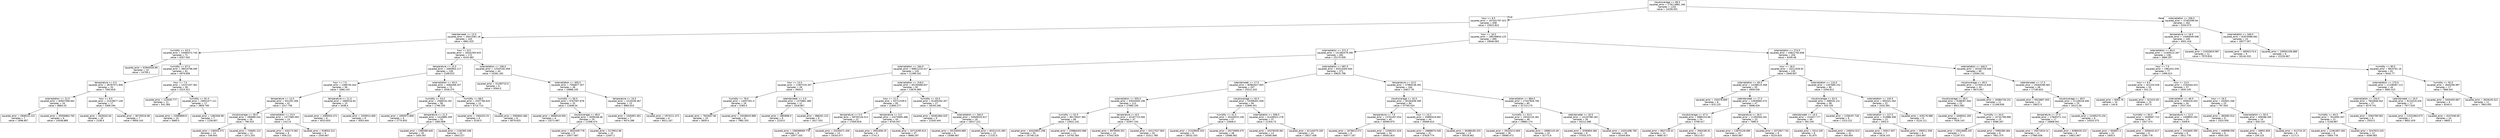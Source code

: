 digraph Tree {
node [shape=box, fontname="helvetica"] ;
edge [fontname="helvetica"] ;
0 [label="cloudcoverage <= 89.5\nsquared_error = 179113881.166\nsamples = 1102\nvalue = 14256.001"] ;
1 [label="hour <= 9.5\nsquared_error = 187541797.023\nsamples = 938\nvalue = 15815.824"] ;
0 -> 1 [labeldistance=2.5, labelangle=45, headlabel="True"] ;
3 [label="calendarweek <= 13.5\nsquared_error = 29413361.16\nsamples = 243\nvalue = 4861.025"] ;
1 -> 3 ;
43 [label="humidity <= 43.5\nsquared_error = 53095472.745\nsamples = 71\nvalue = 6357.042"] ;
3 -> 43 ;
47 [label="squared_error = 62944544.89\nsamples = 10\nvalue = 14759.1"] ;
43 -> 47 ;
48 [label="humidity <= 67.5\nsquared_error = 38010796.095\nsamples = 61\nvalue = 4979.656"] ;
43 -> 48 ;
49 [label="temperature <= 0.5\nsquared_error = 48787071.906\nsamples = 33\nvalue = 7063.818"] ;
48 -> 49 ;
73 [label="solarradiation <= 22.5\nsquared_error = 60947499.062\nsamples = 16\nvalue = 8864.25"] ;
49 -> 73 ;
75 [label="squared_error = 2908310.122\nsamples = 7\nvalue = 1696.857"] ;
73 -> 75 ;
76 [label="squared_error = 35056864.765\nsamples = 9\nvalue = 14438.889"] ;
73 -> 76 ;
74 [label="hour <= 8.5\nsquared_error = 31419677.149\nsamples = 17\nvalue = 5369.294"] ;
49 -> 74 ;
77 [label="squared_error = 2626542.64\nsamples = 10\nvalue = 2156.4"] ;
74 -> 77 ;
78 [label="squared_error = 36739316.98\nsamples = 7\nvalue = 9959.143"] ;
74 -> 78 ;
50 [label="hour <= 7.5\nsquared_error = 14157207.361\nsamples = 28\nvalue = 2523.321"] ;
48 -> 50 ;
87 [label="squared_error = 123430.777\nsamples = 11\nvalue = 541.364"] ;
50 -> 87 ;
88 [label="humidity <= 91.0\nsquared_error = 19051477.121\nsamples = 17\nvalue = 3805.765"] ;
50 -> 88 ;
89 [label="squared_error = 23069869.8\nsamples = 10\nvalue = 5660.0"] ;
88 -> 89 ;
90 [label="squared_error = 1382506.98\nsamples = 7\nvalue = 1156.857"] ;
88 -> 90 ;
44 [label="hour <= 8.5\nsquared_error = 18332393.633\nsamples = 172\nvalue = 4243.483"] ;
3 -> 44 ;
45 [label="temperature <= 15.5\nsquared_error = 3483903.117\nsamples = 128\nvalue = 2168.023"] ;
44 -> 45 ;
115 [label="hour <= 7.5\nsquared_error = 2289745.444\nsamples = 56\nvalue = 1666.143"] ;
45 -> 115 ;
119 [label="temperature <= 12.5\nsquared_error = 941291.306\nsamples = 41\nvalue = 1017.756"] ;
115 -> 119 ;
149 [label="cloudcoverage <= 39.5\nsquared_error = 490689.244\nsamples = 26\nvalue = 790.423"] ;
119 -> 149 ;
165 [label="squared_error = 146503.372\nsamples = 14\nvalue = 549.643"] ;
149 -> 165 ;
166 [label="squared_error = 745691.222\nsamples = 12\nvalue = 1071.333"] ;
149 -> 166 ;
150 [label="solarradiation <= 23.5\nsquared_error = 1477485.093\nsamples = 15\nvalue = 1411.8"] ;
119 -> 150 ;
151 [label="squared_error = 434173.062\nsamples = 9\nvalue = 659.222"] ;
150 -> 151 ;
152 [label="squared_error = 918553.222\nsamples = 6\nvalue = 2540.667"] ;
150 -> 152 ;
120 [label="temperature <= 11.0\nsquared_error = 1685516.64\nsamples = 15\nvalue = 3438.4"] ;
115 -> 120 ;
155 [label="squared_error = 2069554.472\nsamples = 6\nvalue = 4015.833"] ;
120 -> 155 ;
156 [label="squared_error = 1059014.469\nsamples = 9\nvalue = 3053.444"] ;
120 -> 156 ;
116 [label="solarradiation <= 93.0\nsquared_error = 4064408.207\nsamples = 72\nvalue = 2558.375"] ;
45 -> 116 ;
117 [label="humidity <= 54.0\nsquared_error = 1566516.192\nsamples = 58\nvalue = 1796.259"] ;
116 -> 117 ;
145 [label="squared_error = 1855972.806\nsamples = 6\nvalue = 2770.833"] ;
117 -> 145 ;
146 [label="temperature <= 21.5\nsquared_error = 1410880.309\nsamples = 52\nvalue = 1683.808"] ;
117 -> 146 ;
159 [label="squared_error = 1485580.646\nsamples = 30\nvalue = 1493.567"] ;
146 -> 159 ;
160 [label="squared_error = 1192365.448\nsamples = 22\nvalue = 1943.227"] ;
146 -> 160 ;
118 [label="humidity <= 68.5\nsquared_error = 2037766.633\nsamples = 14\nvalue = 5715.714"] ;
116 -> 118 ;
161 [label="squared_error = 1564323.25\nsamples = 6\nvalue = 5230.5"] ;
118 -> 161 ;
162 [label="squared_error = 2083843.484\nsamples = 8\nvalue = 6079.625"] ;
118 -> 162 ;
46 [label="solarradiation <= 106.0\nsquared_error = 12543192.058\nsamples = 44\nvalue = 10281.182"] ;
44 -> 46 ;
79 [label="squared_error = 31290710.0\nsamples = 6\nvalue = 6564.0"] ;
46 -> 79 ;
80 [label="solarradiation <= 405.5\nsquared_error = 7056877.357\nsamples = 38\nvalue = 10868.105"] ;
46 -> 80 ;
91 [label="humidity <= 56.5\nsquared_error = 6767007.878\nsamples = 25\nvalue = 11848.04"] ;
80 -> 91 ;
131 [label="squared_error = 9666518.556\nsamples = 6\nvalue = 13271.667"] ;
91 -> 131 ;
132 [label="cloudcoverage <= 48.0\nsquared_error = 5009248.46\nsamples = 19\nvalue = 11398.474"] ;
91 -> 132 ;
137 [label="squared_error = 3832449.778\nsamples = 9\nvalue = 10677.667"] ;
132 -> 137 ;
138 [label="squared_error = 5179914.96\nsamples = 10\nvalue = 12047.2"] ;
132 -> 138 ;
92 [label="temperature <= 24.5\nsquared_error = 2216339.467\nsamples = 13\nvalue = 8983.615"] ;
80 -> 92 ;
153 [label="squared_error = 1045951.061\nsamples = 7\nvalue = 9474.286"] ;
92 -> 153 ;
154 [label="squared_error = 2973211.472\nsamples = 6\nvalue = 8411.167"] ;
92 -> 154 ;
4 [label="hour <= 16.5\nsquared_error = 186199634.125\nsamples = 695\nvalue = 19646.063"] ;
1 -> 4 ;
5 [label="solarradiation <= 371.5\nsquared_error = 141382579.395\nsamples = 491\nvalue = 25170.509"] ;
4 -> 5 ;
7 [label="solarradiation <= 164.0\nsquared_error = 69811233.417\nsamples = 120\nvalue = 11396.242"] ;
5 -> 7 ;
15 [label="hour <= 13.5\nsquared_error = 11907225.357\nsamples = 28\nvalue = 3904.0"] ;
7 -> 15 ;
85 [label="humidity <= 78.0\nsquared_error = 14557451.0\nsamples = 16\nvalue = 5393.0"] ;
15 -> 85 ;
93 [label="squared_error = 7832647.84\nsamples = 10\nvalue = 3839.4"] ;
85 -> 93 ;
94 [label="squared_error = 15038020.889\nsamples = 6\nvalue = 7982.333"] ;
85 -> 94 ;
86 [label="calendarweek <= 2.0\nsquared_error = 1475881.389\nsamples = 12\nvalue = 1918.667"] ;
15 -> 86 ;
171 [label="squared_error = 1883898.0\nsamples = 6\nvalue = 2220.0"] ;
86 -> 171 ;
172 [label="squared_error = 886261.222\nsamples = 6\nvalue = 1617.333"] ;
86 -> 172 ;
16 [label="solarradiation <= 318.5\nsquared_error = 65150498.837\nsamples = 92\nvalue = 13676.489"] ;
7 -> 16 ;
27 [label="hour <= 11.5\nsquared_error = 54711539.0\nsamples = 65\nvalue = 11800.277"] ;
16 -> 27 ;
29 [label="temperature <= 5.5\nsquared_error = 58705126.512\nsamples = 22\nvalue = 17859.818"] ;
27 -> 29 ;
97 [label="squared_error = 108268069.778\nsamples = 9\nvalue = 15977.333"] ;
29 -> 97 ;
98 [label="squared_error = 20240471.456\nsamples = 13\nvalue = 19163.077"] ;
29 -> 98 ;
30 [label="temperature <= 3.0\nsquared_error = 24270905.486\nsamples = 43\nvalue = 8700.047"] ;
27 -> 30 ;
41 [label="squared_error = 4941606.25\nsamples = 6\nvalue = 2741.5"] ;
30 -> 41 ;
42 [label="squared_error = 20714295.614\nsamples = 37\nvalue = 9666.297"] ;
30 -> 42 ;
28 [label="humidity <= 43.0\nsquared_error = 61405292.357\nsamples = 27\nvalue = 18193.296"] ;
16 -> 28 ;
65 [label="squared_error = 65461864.025\nsamples = 9\nvalue = 21545.444"] ;
28 -> 65 ;
66 [label="solarradiation <= 340.0\nsquared_error = 50949333.617\nsamples = 18\nvalue = 16517.222"] ;
28 -> 66 ;
127 [label="squared_error = 29154004.889\nsamples = 6\nvalue = 15086.667"] ;
66 -> 127 ;
128 [label="squared_error = 60312131.083\nsamples = 12\nvalue = 17232.5"] ;
66 -> 128 ;
8 [label="solarradiation <= 687.5\nsquared_error = 83314405.644\nsamples = 371\nvalue = 29625.798"] ;
5 -> 8 ;
9 [label="calendarweek <= 17.5\nsquared_error = 80962627.655\nsamples = 207\nvalue = 25512.343"] ;
8 -> 9 ;
19 [label="solarradiation <= 555.5\nsquared_error = 93543505.196\nsamples = 113\nvalue = 27680.159"] ;
9 -> 19 ;
21 [label="humidity <= 52.5\nsquared_error = 96176547.365\nsamples = 66\nvalue = 23922.242"] ;
19 -> 21 ;
23 [label="squared_error = 63433851.298\nsamples = 55\nvalue = 25748.218"] ;
21 -> 23 ;
24 [label="squared_error = 159864403.686\nsamples = 11\nvalue = 14792.364"] ;
21 -> 24 ;
22 [label="temperature <= 8.5\nsquared_error = 42167715.584\nsamples = 47\nvalue = 32957.234"] ;
19 -> 22 ;
33 [label="squared_error = 9979056.352\nsamples = 14\nvalue = 37542.929"] ;
22 -> 33 ;
34 [label="squared_error = 43117527.803\nsamples = 33\nvalue = 31011.788"] ;
22 -> 34 ;
20 [label="cloudcoverage <= 62.5\nsquared_error = 53398301.058\nsamples = 94\nvalue = 22906.351"] ;
9 -> 20 ;
59 [label="humidity <= 41.5\nsquared_error = 45434515.158\nsamples = 57\nvalue = 23946.0"] ;
20 -> 59 ;
61 [label="squared_error = 21329945.333\nsamples = 9\nvalue = 28532.333"] ;
59 -> 61 ;
62 [label="squared_error = 45270669.475\nsamples = 48\nvalue = 23086.062"] ;
59 -> 62 ;
60 [label="solarradiation <= 509.0\nsquared_error = 61436521.278\nsamples = 37\nvalue = 21304.73"] ;
20 -> 60 ;
63 [label="squared_error = 45378339.361\nsamples = 13\nvalue = 24585.846"] ;
60 -> 63 ;
64 [label="squared_error = 61144575.165\nsamples = 24\nvalue = 19527.458"] ;
60 -> 64 ;
10 [label="temperature <= 23.5\nsquared_error = 37969138.391\nsamples = 164\nvalue = 34817.78"] ;
8 -> 10 ;
17 [label="cloudcoverage <= 32.5\nsquared_error = 30182636.595\nsamples = 84\nvalue = 37765.024"] ;
10 -> 17 ;
35 [label="temperature <= 7.5\nsquared_error = 13761457.024\nsamples = 40\nvalue = 40069.975"] ;
17 -> 35 ;
69 [label="squared_error = 1676614.472\nsamples = 6\nvalue = 44077.167"] ;
35 -> 69 ;
70 [label="squared_error = 12560321.616\nsamples = 34\nvalue = 39362.824"] ;
35 -> 70 ;
36 [label="hour <= 14.5\nsquared_error = 35890419.692\nsamples = 44\nvalue = 35669.614"] ;
17 -> 36 ;
37 [label="squared_error = 19888070.046\nsamples = 31\nvalue = 37829.774"] ;
36 -> 37 ;
38 [label="squared_error = 36388185.325\nsamples = 13\nvalue = 30518.462"] ;
36 -> 38 ;
18 [label="solarradiation <= 864.5\nsquared_error = 27447826.794\nsamples = 80\nvalue = 31723.175"] ;
10 -> 18 ;
39 [label="humidity <= 53.5\nsquared_error = 29332134.361\nsamples = 46\nvalue = 29883.174"] ;
18 -> 39 ;
71 [label="squared_error = 29243213.805\nsamples = 36\nvalue = 29080.472"] ;
39 -> 71 ;
72 [label="squared_error = 18982143.49\nsamples = 10\nvalue = 32772.9"] ;
39 -> 72 ;
40 [label="calendarweek <= 20.5\nsquared_error = 14120768.183\nsamples = 34\nvalue = 34212.588"] ;
18 -> 40 ;
83 [label="squared_error = 3290804.484\nsamples = 8\nvalue = 37033.375"] ;
40 -> 83 ;
84 [label="squared_error = 14251496.765\nsamples = 26\nvalue = 33344.654"] ;
40 -> 84 ;
6 [label="solarradiation <= 274.0\nsquared_error = 43812763.838\nsamples = 204\nvalue = 6349.48"] ;
4 -> 6 ;
11 [label="hour <= 18.5\nsquared_error = 10211928.92\nsamples = 135\nvalue = 2646.607"] ;
6 -> 11 ;
31 [label="solarradiation <= 83.5\nsquared_error = 14198115.308\nsamples = 55\nvalue = 4959.036"] ;
11 -> 31 ;
55 [label="squared_error = 150378.609\nsamples = 8\nvalue = 615.125"] ;
31 -> 55 ;
56 [label="calendarweek <= 17.5\nsquared_error = 12830682.074\nsamples = 47\nvalue = 5698.426"] ;
31 -> 56 ;
57 [label="cloudcoverage <= 47.5\nsquared_error = 6880153.66\nsamples = 24\nvalue = 3799.417"] ;
56 -> 57 ;
125 [label="squared_error = 8627134.41\nsamples = 12\nvalue = 4685.417"] ;
57 -> 125 ;
126 [label="squared_error = 3563180.91\nsamples = 12\nvalue = 2913.417"] ;
57 -> 126 ;
58 [label="temperature <= 26.5\nsquared_error = 11350264.261\nsamples = 23\nvalue = 7680.0"] ;
56 -> 58 ;
113 [label="squared_error = 13875128.089\nsamples = 15\nvalue = 8455.667"] ;
58 -> 113 ;
114 [label="squared_error = 3372827.734\nsamples = 8\nvalue = 6225.625"] ;
58 -> 114 ;
32 [label="solarradiation <= 110.0\nsquared_error = 1267690.152\nsamples = 80\nvalue = 1056.812"] ;
11 -> 32 ;
95 [label="cloudcoverage <= 62.5\nsquared_error = 496034.131\nsamples = 58\nvalue = 535.155"] ;
32 -> 95 ;
143 [label="calendarweek <= 14.5\nsquared_error = 224427.777\nsamples = 49\nvalue = 392.245"] ;
95 -> 143 ;
173 [label="squared_error = 3314.109\nsamples = 8\nvalue = 91.875"] ;
143 -> 173 ;
174 [label="squared_error = 246532.613\nsamples = 41\nvalue = 450.854"] ;
143 -> 174 ;
144 [label="squared_error = 1258197.728\nsamples = 9\nvalue = 1313.222"] ;
95 -> 144 ;
96 [label="solarradiation <= 145.5\nsquared_error = 693241.264\nsamples = 22\nvalue = 2432.091"] ;
32 -> 96 ;
141 [label="solarradiation <= 127.0\nsquared_error = 314986.308\nsamples = 13\nvalue = 1953.0"] ;
96 -> 141 ;
167 [label="squared_error = 93017.837\nsamples = 7\nvalue = 1618.143"] ;
141 -> 167 ;
168 [label="squared_error = 290511.556\nsamples = 6\nvalue = 2343.667"] ;
141 -> 168 ;
142 [label="squared_error = 429176.988\nsamples = 9\nvalue = 3124.111"] ;
96 -> 142 ;
12 [label="solarradiation <= 440.5\nsquared_error = 30240709.048\nsamples = 69\nvalue = 13594.232"] ;
6 -> 12 ;
25 [label="cloudcoverage <= 49.5\nsquared_error = 12709110.646\nsamples = 33\nvalue = 9670.667"] ;
12 -> 25 ;
103 [label="cloudcoverage <= 39.5\nsquared_error = 9188367.944\nsamples = 22\nvalue = 8921.682"] ;
25 -> 103 ;
133 [label="squared_error = 4406041.265\nsamples = 7\nvalue = 7926.143"] ;
103 -> 133 ;
134 [label="humidity <= 44.0\nsquared_error = 10741768.996\nsamples = 15\nvalue = 9386.267"] ;
103 -> 134 ;
135 [label="squared_error = 10014666.245\nsamples = 7\nvalue = 11197.571"] ;
134 -> 135 ;
136 [label="squared_error = 5995380.484\nsamples = 8\nvalue = 7801.375"] ;
134 -> 136 ;
104 [label="squared_error = 16384726.231\nsamples = 11\nvalue = 11168.636"] ;
25 -> 104 ;
26 [label="calendarweek <= 17.5\nsquared_error = 19264298.583\nsamples = 36\nvalue = 17190.833"] ;
12 -> 26 ;
81 [label="squared_error = 6523667.455\nsamples = 11\nvalue = 19621.0"] ;
26 -> 81 ;
82 [label="cloudcoverage <= 49.5\nsquared_error = 21128318.406\nsamples = 25\nvalue = 16121.56"] ;
26 -> 82 ;
109 [label="temperature <= 27.5\nsquared_error = 17845371.114\nsamples = 17\nvalue = 16868.941"] ;
82 -> 109 ;
111 [label="squared_error = 19471819.14\nsamples = 11\nvalue = 17985.636"] ;
109 -> 111 ;
112 [label="squared_error = 8386035.222\nsamples = 6\nvalue = 14821.667"] ;
109 -> 112 ;
110 [label="squared_error = 24395270.234\nsamples = 8\nvalue = 14533.375"] ;
82 -> 110 ;
2 [label="solarradiation <= 256.0\nsquared_error = 37402590.94\nsamples = 164\nvalue = 5334.573"] ;
0 -> 2 [labeldistance=2.5, labelangle=-45, headlabel="False"] ;
13 [label="temperature <= 18.5\nsquared_error = 13494049.008\nsamples = 149\nvalue = 4001.416"] ;
2 -> 13 ;
51 [label="solarradiation <= 84.5\nsquared_error = 11459122.267\nsamples = 138\nvalue = 3684.297"] ;
13 -> 51 ;
53 [label="hour <= 7.5\nsquared_error = 1961452.039\nsamples = 77\nvalue = 1499.013"] ;
51 -> 53 ;
121 [label="hour <= 6.5\nsquared_error = 321333.028\nsamples = 20\nvalue = 541.15"] ;
53 -> 121 ;
157 [label="squared_error = 6063.76\nsamples = 10\nvalue = 144.8"] ;
121 -> 157 ;
158 [label="squared_error = 322415.65\nsamples = 10\nvalue = 937.5"] ;
121 -> 158 ;
122 [label="hour <= 13.5\nsquared_error = 2102044.024\nsamples = 57\nvalue = 1835.105"] ;
53 -> 122 ;
123 [label="solarradiation <= 46.0\nsquared_error = 2009316.454\nsamples = 34\nvalue = 2537.324"] ;
122 -> 123 ;
129 [label="humidity <= 94.5\nsquared_error = 1639567.723\nsamples = 19\nvalue = 1927.474"] ;
123 -> 129 ;
163 [label="squared_error = 504847.4\nsamples = 10\nvalue = 1605.0"] ;
129 -> 163 ;
164 [label="squared_error = 2656442.617\nsamples = 9\nvalue = 2285.778"] ;
129 -> 164 ;
130 [label="temperature <= 13.5\nsquared_error = 1409850.293\nsamples = 15\nvalue = 3309.8"] ;
123 -> 130 ;
147 [label="squared_error = 1432840.395\nsamples = 9\nvalue = 2812.778"] ;
130 -> 147 ;
148 [label="squared_error = 448998.556\nsamples = 6\nvalue = 4055.333"] ;
130 -> 148 ;
124 [label="hour <= 16.5\nsquared_error = 432601.346\nsamples = 23\nvalue = 797.043"] ;
122 -> 124 ;
175 [label="squared_error = 383082.914\nsamples = 9\nvalue = 1025.556"] ;
124 -> 175 ;
176 [label="solarradiation <= 50.0\nsquared_error = 409286.265\nsamples = 14\nvalue = 650.143"] ;
124 -> 176 ;
177 [label="squared_error = 49952.859\nsamples = 8\nvalue = 259.125"] ;
176 -> 177 ;
178 [label="squared_error = 412724.25\nsamples = 6\nvalue = 1171.5"] ;
176 -> 178 ;
54 [label="humidity <= 90.5\nsquared_error = 9810761.16\nsamples = 61\nvalue = 6442.77"] ;
51 -> 54 ;
99 [label="solarradiation <= 170.5\nsquared_error = 11108387.113\nsamples = 44\nvalue = 5892.523"] ;
54 -> 99 ;
101 [label="solarradiation <= 154.0\nsquared_error = 7842848.044\nsamples = 27\nvalue = 4579.741"] ;
99 -> 101 ;
107 [label="humidity <= 64.5\nsquared_error = 7614091.937\nsamples = 21\nvalue = 5158.667"] ;
101 -> 107 ;
139 [label="squared_error = 12461857.062\nsamples = 9\nvalue = 5904.778"] ;
107 -> 139 ;
140 [label="squared_error = 3247623.243\nsamples = 12\nvalue = 4599.083"] ;
107 -> 140 ;
108 [label="squared_error = 3364799.583\nsamples = 6\nvalue = 2553.5"] ;
101 -> 108 ;
102 [label="calendarweek <= 16.5\nsquared_error = 9210419.426\nsamples = 17\nvalue = 7977.529"] ;
99 -> 102 ;
105 [label="squared_error = 11531963.673\nsamples = 7\nvalue = 9652.429"] ;
102 -> 105 ;
106 [label="squared_error = 4247046.69\nsamples = 10\nvalue = 6805.1"] ;
102 -> 106 ;
100 [label="humidity <= 92.5\nsquared_error = 3640290.997\nsamples = 17\nvalue = 7866.941"] ;
54 -> 100 ;
169 [label="squared_error = 3445455.667\nsamples = 6\nvalue = 8240.0"] ;
100 -> 169 ;
170 [label="squared_error = 3629245.521\nsamples = 11\nvalue = 7663.455"] ;
100 -> 170 ;
52 [label="squared_error = 21933819.967\nsamples = 11\nvalue = 7979.818"] ;
13 -> 52 ;
14 [label="solarradiation <= 346.0\nsquared_error = 81870586.062\nsamples = 15\nvalue = 18577.267"] ;
2 -> 14 ;
67 [label="squared_error = 48592174.0\nsamples = 9\nvalue = 16144.333"] ;
14 -> 67 ;
68 [label="squared_error = 109591336.889\nsamples = 6\nvalue = 22226.667"] ;
14 -> 68 ;
}